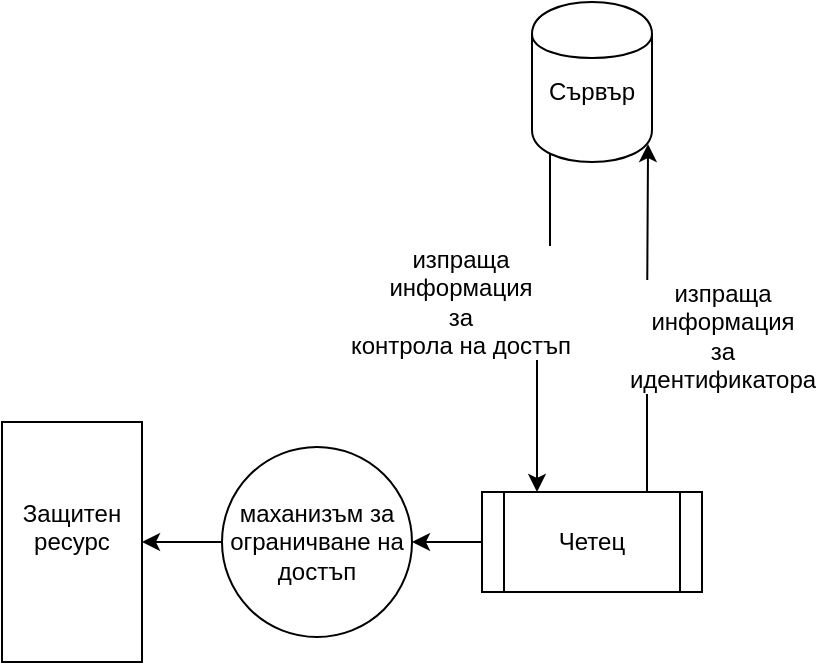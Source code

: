 <mxfile version="12.4.8" type="device"><diagram id="z_pbPT-LTvY02OJlosxV" name="Page-1"><mxGraphModel dx="415" dy="815" grid="1" gridSize="10" guides="1" tooltips="1" connect="1" arrows="1" fold="1" page="1" pageScale="1" pageWidth="850" pageHeight="1100" math="0" shadow="0"><root><mxCell id="0"/><mxCell id="1" parent="0"/><mxCell id="jdEbvhOABiM_T0zsQ3BT-2" value="&lt;div&gt;Защитен ресурс&lt;/div&gt;&lt;div&gt;&lt;br&gt;&lt;/div&gt;" style="rounded=0;whiteSpace=wrap;html=1;" vertex="1" parent="1"><mxGeometry x="30" y="310" width="70" height="120" as="geometry"/></mxCell><mxCell id="jdEbvhOABiM_T0zsQ3BT-7" style="edgeStyle=orthogonalEdgeStyle;rounded=0;orthogonalLoop=1;jettySize=auto;html=1;exitX=0.75;exitY=0;exitDx=0;exitDy=0;entryX=0.967;entryY=0.888;entryDx=0;entryDy=0;entryPerimeter=0;" edge="1" parent="1" source="jdEbvhOABiM_T0zsQ3BT-3" target="jdEbvhOABiM_T0zsQ3BT-4"><mxGeometry relative="1" as="geometry"/></mxCell><mxCell id="jdEbvhOABiM_T0zsQ3BT-10" value="изпраща&lt;br&gt;информация&lt;br&gt;за&lt;br&gt;&lt;div&gt;идентификатора&lt;/div&gt;" style="text;html=1;align=center;verticalAlign=middle;resizable=0;points=[];labelBackgroundColor=#ffffff;" vertex="1" connectable="0" parent="jdEbvhOABiM_T0zsQ3BT-7"><mxGeometry x="-0.103" y="-2" relative="1" as="geometry"><mxPoint x="35" as="offset"/></mxGeometry></mxCell><mxCell id="jdEbvhOABiM_T0zsQ3BT-9" style="edgeStyle=orthogonalEdgeStyle;rounded=0;orthogonalLoop=1;jettySize=auto;html=1;exitX=0;exitY=0.5;exitDx=0;exitDy=0;entryX=1;entryY=0.5;entryDx=0;entryDy=0;" edge="1" parent="1" source="jdEbvhOABiM_T0zsQ3BT-3" target="jdEbvhOABiM_T0zsQ3BT-5"><mxGeometry relative="1" as="geometry"/></mxCell><mxCell id="jdEbvhOABiM_T0zsQ3BT-3" value="&lt;div&gt;&lt;br&gt;&lt;/div&gt;&lt;div&gt;Четец&lt;/div&gt;&lt;div&gt;&lt;br&gt;&lt;/div&gt;" style="shape=process;whiteSpace=wrap;html=1;backgroundOutline=1;" vertex="1" parent="1"><mxGeometry x="270" y="345" width="110" height="50" as="geometry"/></mxCell><mxCell id="jdEbvhOABiM_T0zsQ3BT-8" style="edgeStyle=orthogonalEdgeStyle;rounded=0;orthogonalLoop=1;jettySize=auto;html=1;exitX=0.15;exitY=0.95;exitDx=0;exitDy=0;exitPerimeter=0;entryX=0.25;entryY=0;entryDx=0;entryDy=0;" edge="1" parent="1" source="jdEbvhOABiM_T0zsQ3BT-4" target="jdEbvhOABiM_T0zsQ3BT-3"><mxGeometry relative="1" as="geometry"/></mxCell><mxCell id="jdEbvhOABiM_T0zsQ3BT-11" value="изпраща&lt;br&gt;информация&lt;br&gt;за&lt;br&gt;&lt;div&gt;контрола на достъп&lt;/div&gt;" style="text;html=1;align=center;verticalAlign=middle;resizable=0;points=[];labelBackgroundColor=#ffffff;" vertex="1" connectable="0" parent="jdEbvhOABiM_T0zsQ3BT-8"><mxGeometry x="0.006" y="-60" relative="1" as="geometry"><mxPoint x="-43" y="47" as="offset"/></mxGeometry></mxCell><mxCell id="jdEbvhOABiM_T0zsQ3BT-4" value="&lt;div&gt;Сървър&lt;/div&gt;&lt;div&gt;&lt;br&gt;&lt;/div&gt;" style="shape=cylinder;whiteSpace=wrap;html=1;boundedLbl=1;backgroundOutline=1;" vertex="1" parent="1"><mxGeometry x="295" y="100" width="60" height="80" as="geometry"/></mxCell><mxCell id="jdEbvhOABiM_T0zsQ3BT-6" style="edgeStyle=orthogonalEdgeStyle;rounded=0;orthogonalLoop=1;jettySize=auto;html=1;exitX=0;exitY=0.5;exitDx=0;exitDy=0;entryX=1;entryY=0.5;entryDx=0;entryDy=0;" edge="1" parent="1" source="jdEbvhOABiM_T0zsQ3BT-5" target="jdEbvhOABiM_T0zsQ3BT-2"><mxGeometry relative="1" as="geometry"/></mxCell><mxCell id="jdEbvhOABiM_T0zsQ3BT-5" value="&lt;div&gt;маханизъм за ограничване на достъп&lt;/div&gt;" style="ellipse;whiteSpace=wrap;html=1;aspect=fixed;" vertex="1" parent="1"><mxGeometry x="140" y="322.5" width="95" height="95" as="geometry"/></mxCell></root></mxGraphModel></diagram></mxfile>